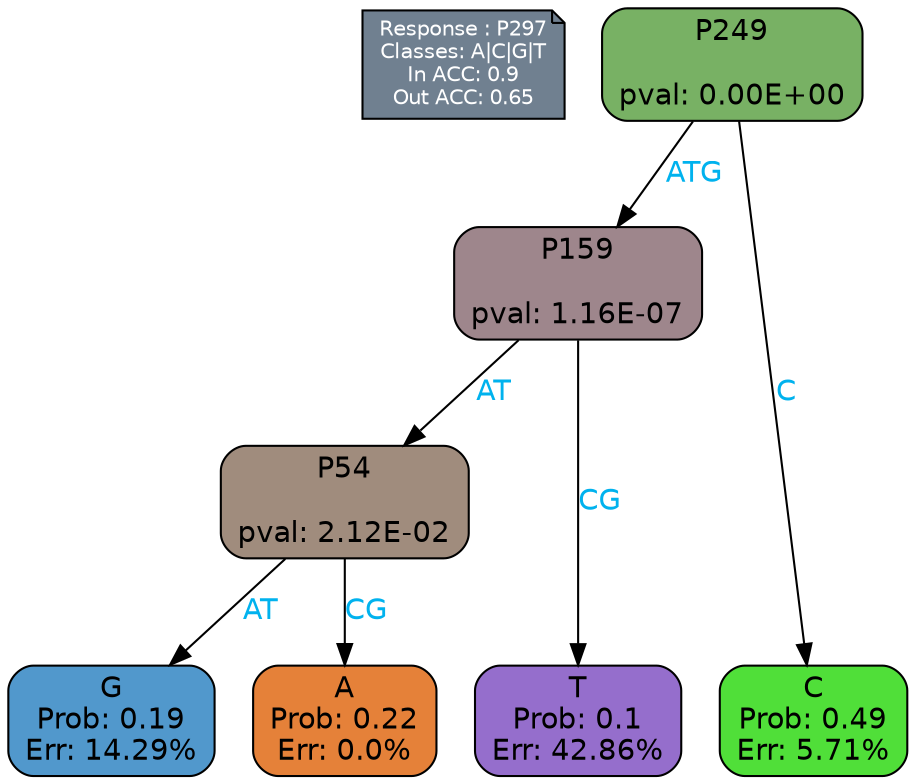 digraph Tree {
node [shape=box, style="filled, rounded", color="black", fontname=helvetica] ;
graph [ranksep=equally, splines=polylines, bgcolor=transparent, dpi=600] ;
edge [fontname=helvetica] ;
LEGEND [label="Response : P297
Classes: A|C|G|T
In ACC: 0.9
Out ACC: 0.65
",shape=note,align=left,style=filled,fillcolor="slategray",fontcolor="white",fontsize=10];1 [label="P249

pval: 0.00E+00", fillcolor="#78b164"] ;
2 [label="P159

pval: 1.16E-07", fillcolor="#9e868c"] ;
3 [label="P54

pval: 2.12E-02", fillcolor="#a08c7d"] ;
4 [label="G
Prob: 0.19
Err: 14.29%", fillcolor="#5198cc"] ;
5 [label="A
Prob: 0.22
Err: 0.0%", fillcolor="#e58139"] ;
6 [label="T
Prob: 0.1
Err: 42.86%", fillcolor="#956ecc"] ;
7 [label="C
Prob: 0.49
Err: 5.71%", fillcolor="#50df39"] ;
1 -> 2 [label="ATG",fontcolor=deepskyblue2] ;
1 -> 7 [label="C",fontcolor=deepskyblue2] ;
2 -> 3 [label="AT",fontcolor=deepskyblue2] ;
2 -> 6 [label="CG",fontcolor=deepskyblue2] ;
3 -> 4 [label="AT",fontcolor=deepskyblue2] ;
3 -> 5 [label="CG",fontcolor=deepskyblue2] ;
{rank = same; 4;5;6;7;}{rank = same; LEGEND;1;}}